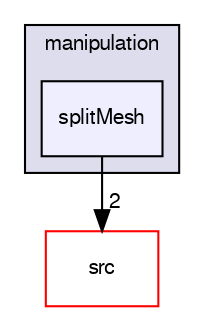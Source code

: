 digraph "applications/utilities/mesh/manipulation/splitMesh" {
  bgcolor=transparent;
  compound=true
  node [ fontsize="10", fontname="FreeSans"];
  edge [ labelfontsize="10", labelfontname="FreeSans"];
  subgraph clusterdir_15449a1ef4a09517cc5e2efa6b11565e {
    graph [ bgcolor="#ddddee", pencolor="black", label="manipulation" fontname="FreeSans", fontsize="10", URL="dir_15449a1ef4a09517cc5e2efa6b11565e.html"]
  dir_42ad5acfaf63976593847164c7dd4c15 [shape=box, label="splitMesh", style="filled", fillcolor="#eeeeff", pencolor="black", URL="dir_42ad5acfaf63976593847164c7dd4c15.html"];
  }
  dir_68267d1309a1af8e8297ef4c3efbcdba [shape=box label="src" color="red" URL="dir_68267d1309a1af8e8297ef4c3efbcdba.html"];
  dir_42ad5acfaf63976593847164c7dd4c15->dir_68267d1309a1af8e8297ef4c3efbcdba [headlabel="2", labeldistance=1.5 headhref="dir_000437_000577.html"];
}
